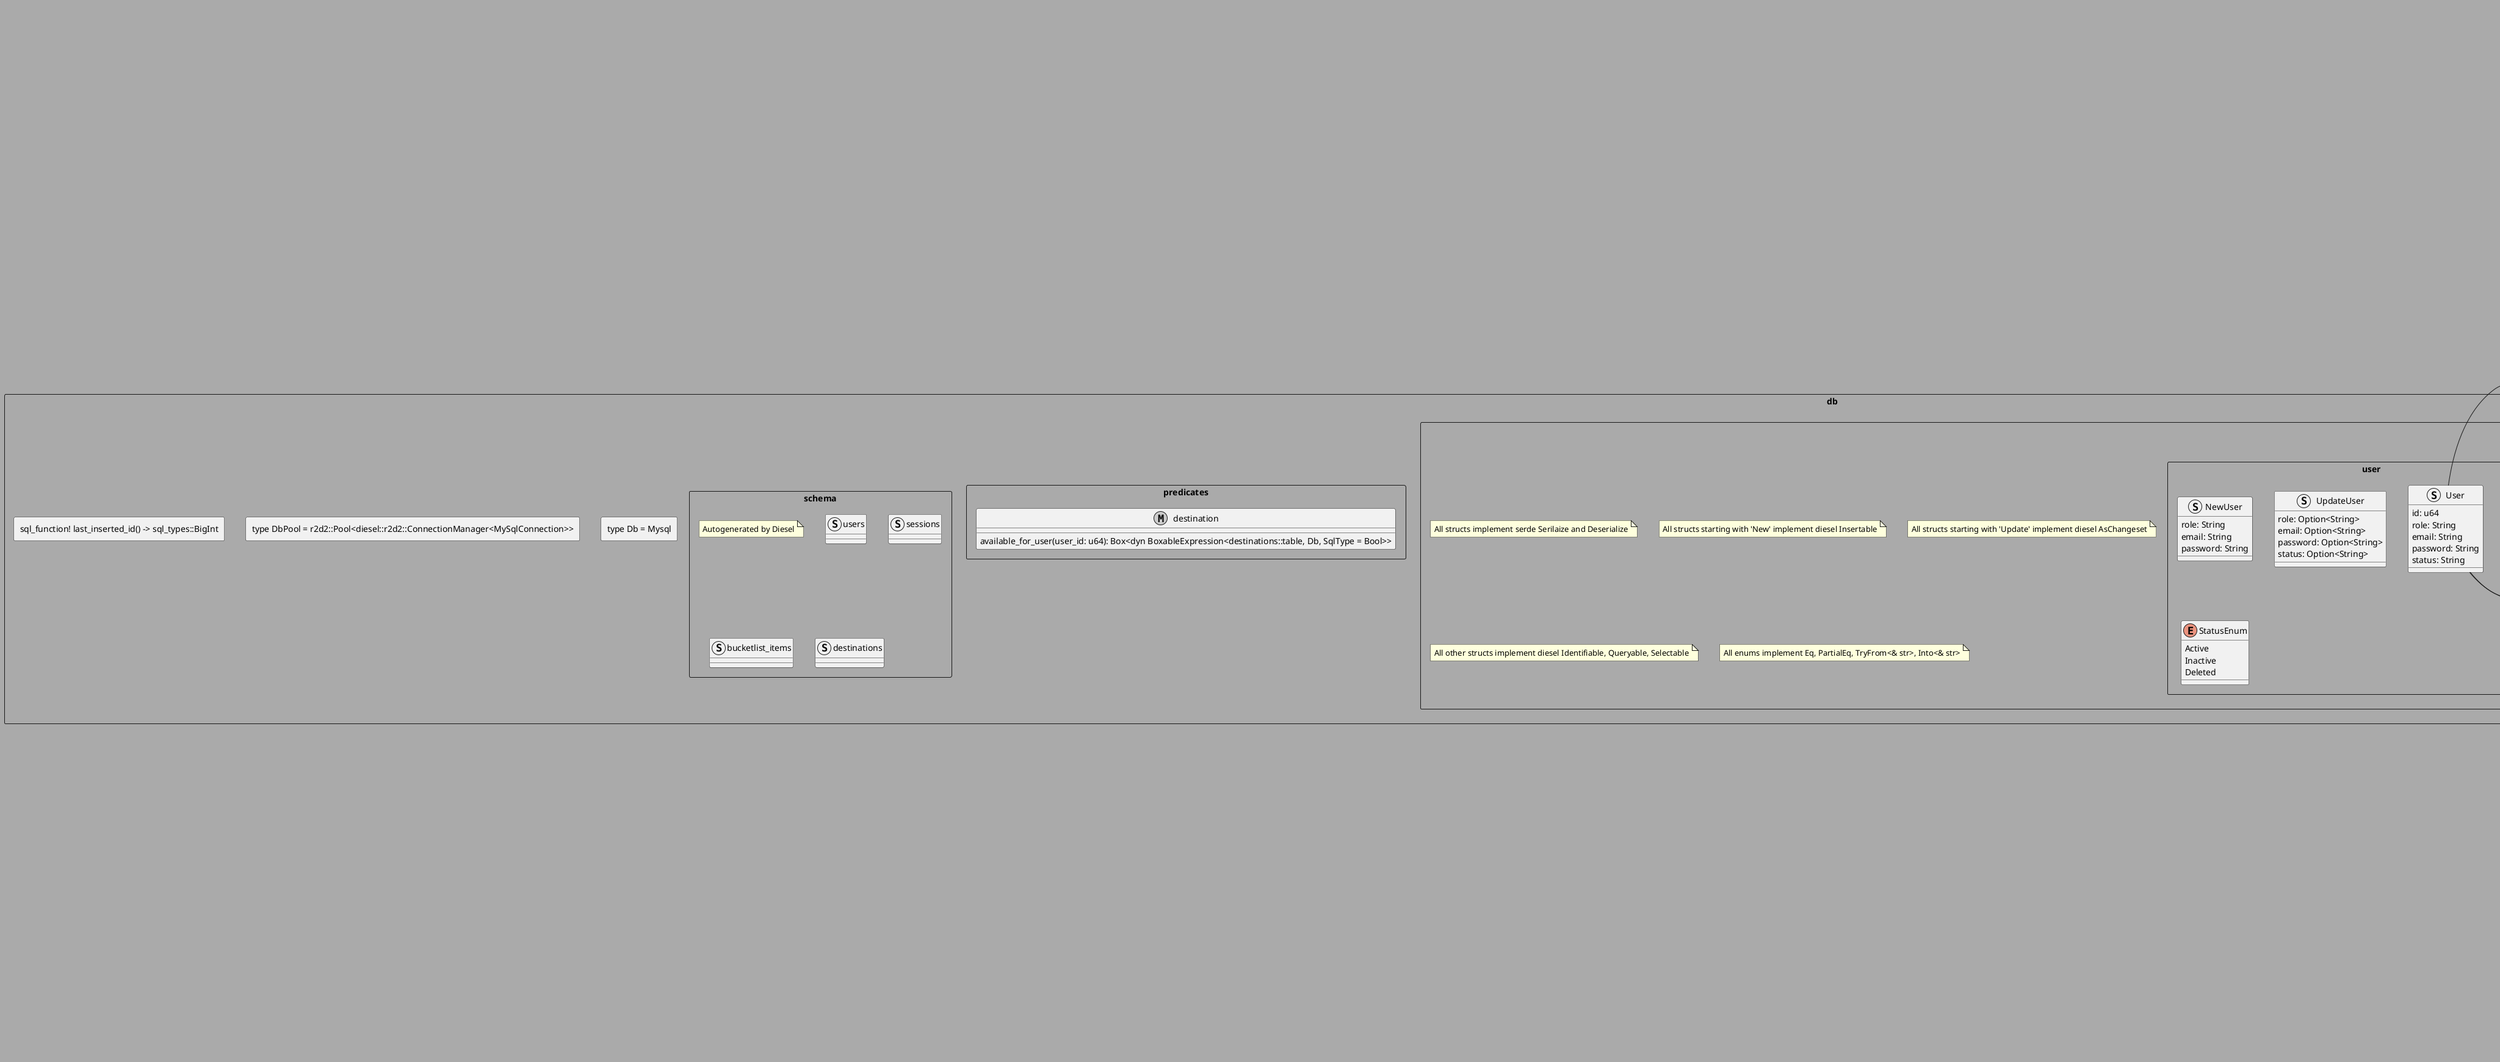 @startuml
skinparam backgroundColor #AAAAAA

rectangle "dependencies" {
  interface "Eq"
  interface "PartialEq"

  rectangle "serde" {
    interface "Serialize"
    interface "Deserialize"
  }

  rectangle "actix_web" {
    interface "FromRequest"
    rectangle "error" {
      struct BlockingError
      interface "ResponseError"
    }
  }

  rectangle "diesel" {
    rectangle "result" {
      struct "Error"
    }
    interface "Selectable"
    interface "Identifiable"
    interface "Queryable"
    interface "Insertable"
    interface "AsChangeset"
  }

  rectangle "chrono" {
    struct "NaiveDateTime"
    struct "DateTime<Utc>"
  }

}

rectangle "applib" {
  interface "From<BlockingError>"
  interface "From<Error>"
  
  struct "Config" {
    database_url: Sring
    port: u16
    jwt_secret: String
    new() -> Self
    database_url(&self: Self): String
    port(&self: Self): u16
    jwt_secret(&self: Self): String
  }

  struct "AppError" {
    status: actix_web::http::StatusCode
    code: String
    message: String
    internal_server_error(): Self
    not_found(): Self
    bad_request(): Self
    use_delete_endpoint_instead(): Self
    invalid_email_password(): Self
    unauthorized(): Self
    user_inactive_or_deleted(): Self
    destination_is_not_reviewed(): Self
  }
  Serialize <|-- AppError
  Debug <|-- AppError
  Display <|-- AppError
  "From<BlockingError>" <|-- AppError
  "ResponseError" <|-- AppError
  "From<Error>" <|-- AppError
}

rectangle "db" {
  rectangle "model" {
    note "All structs implement serde Serilaize and Deserialize" as N1
    note "All structs starting with 'New' implement diesel Insertable" as N2
    note "All structs starting with 'Update' implement diesel AsChangeset" as N3
    note "All other structs implement diesel Identifiable, Queryable, Selectable" as N4
    note "All enums implement Eq, PartialEq, TryFrom<& str>, Into<& str>" as N5

    rectangle "bucketlist-item"{
      struct BucketlistItem {
        id: u64
        destination_id: u64
        owner_id: u64
        start_date: NaiveDateTime
        end_date: NaiveDateTime
        is_favorite: bool
      }
      struct NewBucketlistItem {
        destination_id: u64
        owner_id: u64
        start_date: NaiveDateTime
        end_date: NaiveDateTime
      }
      struct UpdateBucketlistItem {
        start_date: NaiveDateTime
        end_date: NaiveDateTime
      }

      "NaiveDateTime" ---- "BucketlistItem"
      "NaiveDateTime" ---- "NewBucketlistItem"
      "NaiveDateTime" ---- "UpdateBucketlistItem"
    }
    rectangle "destination" {
      struct Destination {
        id: u64
        owner_id: u64
        visiblity: u64
        is_reviewed: bool
        name: String
        latitude: f64
        longitude: f64
      }

      struct NewDestination {
        id: u64
        owner_id: u64
        visiblity: u64
        is_reviewed: bool
        name: String
        latitude: f64
        longitude: f64
      }
      struct UpdateDestination {
        owner_id: Option<u64>
        visiblity: Option<u64>
        is_reviewed: Option<bool>
        name: Option<String>
        latitude: Option<f64>
        longitude: Option<f64>
      }
      enum VisibilityEnum {
        Public
        Private
      }
    }
    
    rectangle "session" {
      struct Session {
        id: u64,
        user_id: u64,
        start_date: NaiveDateTime,
        end_date: NaiveDateTime
      }
      
      struct NewSession {
        user_id: u64,
        start_date: NaiveDateTime,
        end_date: NaiveDateTime
      }
      
      "NaiveDateTime" ---- "Session"
      "NaiveDateTime" ---- "NewSession"
    }

    rectangle "user" {
      struct User {
        id: u64
        role: String
        email: String
        password: String
        status: String
      }
      
      struct NewUser {
        role: String
        email: String
        password: String
      }
      
      struct UpdateUser {
        role: Option<String>
        email: Option<String>
        password: Option<String>
        status: Option<String> 
      }

      enum StatusEnum {
        Active
        Inactive
        Deleted
      }
      
      enum RoleEnum {
        Admin
        Employee
      }
    }
    "FromRequest" <|-- User
  }
  rectangle "predicates" {
    metaclass "destination" {
      available_for_user(user_id: u64): Box<dyn BoxableExpression<destinations::table, Db, SqlType = Bool>> 
    }
  }
  
  rectangle "type Db = Mysql" {
  
  }
  
  rectangle "type DbPool = r2d2::Pool<diesel::r2d2::ConnectionManager<MySqlConnection>>" {
  
  }
  
  rectangle "sql_function! last_inserted_id() -> sql_types::BigInt" {
  }

  rectangle "schema" {
    note "Autogenerated by Diesel" as N6
    struct "users" as schema_users
    struct "sessions" as schema_sessions
    struct "bucketlist_items" as schema_bucketlist_items
    struct "destinations" as schema_destinations
  }
}

rectangle "dto" {
  note "All structs implement serde Serialize and Deserialize" as N7
  
  struct BucketlistItemWithDestinationDTO {
    bucketlist_item: BucketlistItem
    destination: Destination
  }

  "BucketlistItem" ---d- "BucketlistItemWithDestinationDTO"
  "Destination" ---d- "BucketlistItemWithDestinationDTO"
  
  struct BucketlistItemWithPrivateListDTO {
    name: String
    latitude: f64
    longitude: f64
    start_date: NaiveDateTime
    end_date: NaiveDateTime
  }

  "NaiveDateTime" ----- "BucketlistItemWithPrivateListDTO"

  struct GetUserDTO {
    id: u64,
    role: String
    status: String
    email: String
  }

  interface "From<User>"

  "From<User>" <|-- "GetUserDTO"

  struct LoginForm {
    email: String
    password: String
  }

  struct LoginTokenClaims {
    user_id: u64
    session_id: u64
    role: String
    iat: DateTime<Utc>
    exp: DateTime<Utc>
  }

  "DateTime<Utc>" ----- "LoginTokenClaims"

  struct UserChangePasswordDTO {
    old_password: String
    new_password: String
  }
}

rectangle guard {
  metaclass "admin" {
    admin_guard(ctx: &actix_web::guard::GuardContext): bool
  }
  metaclass "employee" {
    employee_guard(ctx: &actix_web::guard::GuardContext): bool
  }

  "User" --d- "admin"
  "RoleEnum" --d- "admin"
  "User" --d- "employee"
  "RoleEnum" --d- "employee"
}

rectangle middleware {
  metaclass "auth_middleware" {
    auth_middleware(req: actix_web::dev::ServiceRequest, credentials: actix_web_httpauth::extractors::bearer::BearerAuth): Result<ServieRequest, (actix_web::error::Error, ServiceRequest)>
  }
}
@enduml
